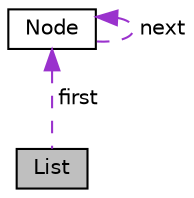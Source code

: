 digraph "List"
{
  edge [fontname="Helvetica",fontsize="10",labelfontname="Helvetica",labelfontsize="10"];
  node [fontname="Helvetica",fontsize="10",shape=record];
  Node1 [label="List",height=0.2,width=0.4,color="black", fillcolor="grey75", style="filled", fontcolor="black"];
  Node2 -> Node1 [dir="back",color="darkorchid3",fontsize="10",style="dashed",label=" first" ,fontname="Helvetica"];
  Node2 [label="Node",height=0.2,width=0.4,color="black", fillcolor="white", style="filled",URL="$classNode.html"];
  Node2 -> Node2 [dir="back",color="darkorchid3",fontsize="10",style="dashed",label=" next" ,fontname="Helvetica"];
}
